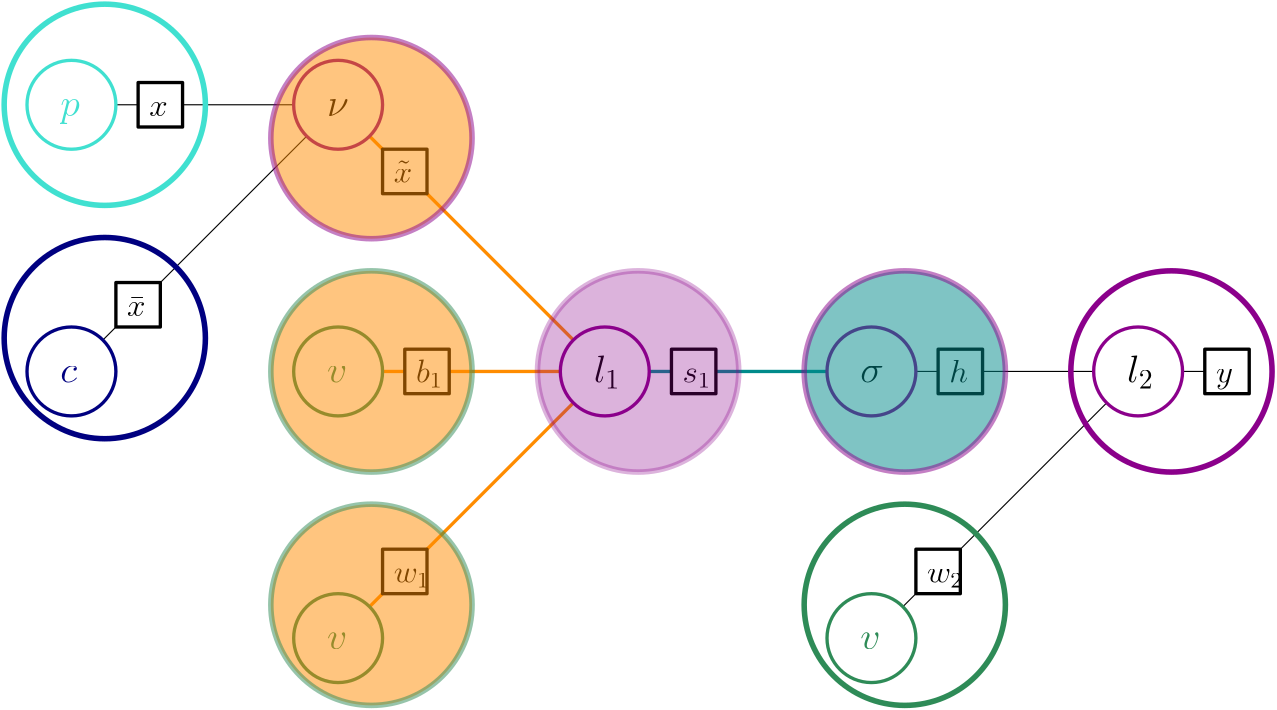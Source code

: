 <?xml version="1.0"?>
<!DOCTYPE ipe SYSTEM "ipe.dtd">
<ipe version="70206" creator="Ipe 7.2.7">
<info created="D:20180417110116" modified="D:20180417133225"/>
<ipestyle name="basic">
<symbol name="arrow/arc(spx)">
<path stroke="sym-stroke" fill="sym-stroke" pen="sym-pen">
0 0 m
-1 0.333 l
-1 -0.333 l
h
</path>
</symbol>
<symbol name="arrow/farc(spx)">
<path stroke="sym-stroke" fill="white" pen="sym-pen">
0 0 m
-1 0.333 l
-1 -0.333 l
h
</path>
</symbol>
<symbol name="arrow/ptarc(spx)">
<path stroke="sym-stroke" fill="sym-stroke" pen="sym-pen">
0 0 m
-1 0.333 l
-0.8 0 l
-1 -0.333 l
h
</path>
</symbol>
<symbol name="arrow/fptarc(spx)">
<path stroke="sym-stroke" fill="white" pen="sym-pen">
0 0 m
-1 0.333 l
-0.8 0 l
-1 -0.333 l
h
</path>
</symbol>
<symbol name="mark/circle(sx)" transformations="translations">
<path fill="sym-stroke">
0.6 0 0 0.6 0 0 e
0.4 0 0 0.4 0 0 e
</path>
</symbol>
<symbol name="mark/disk(sx)" transformations="translations">
<path fill="sym-stroke">
0.6 0 0 0.6 0 0 e
</path>
</symbol>
<symbol name="mark/fdisk(sfx)" transformations="translations">
<group>
<path fill="sym-fill">
0.5 0 0 0.5 0 0 e
</path>
<path fill="sym-stroke" fillrule="eofill">
0.6 0 0 0.6 0 0 e
0.4 0 0 0.4 0 0 e
</path>
</group>
</symbol>
<symbol name="mark/box(sx)" transformations="translations">
<path fill="sym-stroke" fillrule="eofill">
-0.6 -0.6 m
0.6 -0.6 l
0.6 0.6 l
-0.6 0.6 l
h
-0.4 -0.4 m
0.4 -0.4 l
0.4 0.4 l
-0.4 0.4 l
h
</path>
</symbol>
<symbol name="mark/square(sx)" transformations="translations">
<path fill="sym-stroke">
-0.6 -0.6 m
0.6 -0.6 l
0.6 0.6 l
-0.6 0.6 l
h
</path>
</symbol>
<symbol name="mark/fsquare(sfx)" transformations="translations">
<group>
<path fill="sym-fill">
-0.5 -0.5 m
0.5 -0.5 l
0.5 0.5 l
-0.5 0.5 l
h
</path>
<path fill="sym-stroke" fillrule="eofill">
-0.6 -0.6 m
0.6 -0.6 l
0.6 0.6 l
-0.6 0.6 l
h
-0.4 -0.4 m
0.4 -0.4 l
0.4 0.4 l
-0.4 0.4 l
h
</path>
</group>
</symbol>
<symbol name="mark/cross(sx)" transformations="translations">
<group>
<path fill="sym-stroke">
-0.43 -0.57 m
0.57 0.43 l
0.43 0.57 l
-0.57 -0.43 l
h
</path>
<path fill="sym-stroke">
-0.43 0.57 m
0.57 -0.43 l
0.43 -0.57 l
-0.57 0.43 l
h
</path>
</group>
</symbol>
<symbol name="arrow/fnormal(spx)">
<path stroke="sym-stroke" fill="white" pen="sym-pen">
0 0 m
-1 0.333 l
-1 -0.333 l
h
</path>
</symbol>
<symbol name="arrow/pointed(spx)">
<path stroke="sym-stroke" fill="sym-stroke" pen="sym-pen">
0 0 m
-1 0.333 l
-0.8 0 l
-1 -0.333 l
h
</path>
</symbol>
<symbol name="arrow/fpointed(spx)">
<path stroke="sym-stroke" fill="white" pen="sym-pen">
0 0 m
-1 0.333 l
-0.8 0 l
-1 -0.333 l
h
</path>
</symbol>
<symbol name="arrow/linear(spx)">
<path stroke="sym-stroke" pen="sym-pen">
-1 0.333 m
0 0 l
-1 -0.333 l
</path>
</symbol>
<symbol name="arrow/fdouble(spx)">
<path stroke="sym-stroke" fill="white" pen="sym-pen">
0 0 m
-1 0.333 l
-1 -0.333 l
h
-1 0 m
-2 0.333 l
-2 -0.333 l
h
</path>
</symbol>
<symbol name="arrow/double(spx)">
<path stroke="sym-stroke" fill="sym-stroke" pen="sym-pen">
0 0 m
-1 0.333 l
-1 -0.333 l
h
-1 0 m
-2 0.333 l
-2 -0.333 l
h
</path>
</symbol>
<pen name="heavier" value="0.8"/>
<pen name="fat" value="1.2"/>
<pen name="ultrafat" value="2"/>
<symbolsize name="large" value="5"/>
<symbolsize name="small" value="2"/>
<symbolsize name="tiny" value="1.1"/>
<arrowsize name="large" value="10"/>
<arrowsize name="small" value="5"/>
<arrowsize name="tiny" value="3"/>
<color name="red" value="1 0 0"/>
<color name="green" value="0 1 0"/>
<color name="blue" value="0 0 1"/>
<color name="yellow" value="1 1 0"/>
<color name="orange" value="1 0.647 0"/>
<color name="gold" value="1 0.843 0"/>
<color name="purple" value="0.627 0.125 0.941"/>
<color name="gray" value="0.745"/>
<color name="brown" value="0.647 0.165 0.165"/>
<color name="navy" value="0 0 0.502"/>
<color name="pink" value="1 0.753 0.796"/>
<color name="seagreen" value="0.18 0.545 0.341"/>
<color name="turquoise" value="0.251 0.878 0.816"/>
<color name="violet" value="0.933 0.51 0.933"/>
<color name="darkblue" value="0 0 0.545"/>
<color name="darkcyan" value="0 0.545 0.545"/>
<color name="darkgray" value="0.663"/>
<color name="darkgreen" value="0 0.392 0"/>
<color name="darkmagenta" value="0.545 0 0.545"/>
<color name="darkorange" value="1 0.549 0"/>
<color name="darkred" value="0.545 0 0"/>
<color name="lightblue" value="0.678 0.847 0.902"/>
<color name="lightcyan" value="0.878 1 1"/>
<color name="lightgray" value="0.827"/>
<color name="lightgreen" value="0.565 0.933 0.565"/>
<color name="lightyellow" value="1 1 0.878"/>
<dashstyle name="dashed" value="[4] 0"/>
<dashstyle name="dotted" value="[1 3] 0"/>
<dashstyle name="dash dotted" value="[4 2 1 2] 0"/>
<dashstyle name="dash dot dotted" value="[4 2 1 2 1 2] 0"/>
<textsize name="large" value="\large"/>
<textsize name="Large" value="\Large"/>
<textsize name="LARGE" value="\LARGE"/>
<textsize name="huge" value="\huge"/>
<textsize name="Huge" value="\Huge"/>
<textsize name="small" value="\small"/>
<textsize name="footnote" value="\footnotesize"/>
<textsize name="tiny" value="\tiny"/>
<textstyle name="center" begin="\begin{center}" end="\end{center}"/>
<textstyle name="itemize" begin="\begin{itemize}" end="\end{itemize}"/>
<textstyle name="item" begin="\begin{itemize}\item{}" end="\end{itemize}"/>
<gridsize name="4 pts" value="4"/>
<gridsize name="8 pts (~3 mm)" value="8"/>
<gridsize name="16 pts (~6 mm)" value="16"/>
<gridsize name="32 pts (~12 mm)" value="32"/>
<gridsize name="10 pts (~3.5 mm)" value="10"/>
<gridsize name="20 pts (~7 mm)" value="20"/>
<gridsize name="14 pts (~5 mm)" value="14"/>
<gridsize name="28 pts (~10 mm)" value="28"/>
<gridsize name="56 pts (~20 mm)" value="56"/>
<anglesize name="90 deg" value="90"/>
<anglesize name="60 deg" value="60"/>
<anglesize name="45 deg" value="45"/>
<anglesize name="30 deg" value="30"/>
<anglesize name="22.5 deg" value="22.5"/>
<opacity name="10%" value="0.1"/>
<opacity name="30%" value="0.3"/>
<opacity name="50%" value="0.5"/>
<opacity name="75%" value="0.75"/>
<tiling name="falling" angle="-60" step="4" width="1"/>
<tiling name="rising" angle="30" step="4" width="1"/>
</ipestyle>
<page>
<layer name="alpha"/>
<view layers="alpha" active="alpha"/>
<path layer="alpha" stroke="black">
64 736 m
160 736 l
</path>
<path stroke="darkorange" pen="fat">
160 736 m
256 640 l
</path>
<path stroke="darkorange" pen="fat">
160 640 m
256 640 l
</path>
<path stroke="darkorange" pen="fat">
160 544 m
256 640 l
</path>
<path stroke="darkcyan" pen="fat">
256 640 m
352 640 l
</path>
<path stroke="black">
352 640 m
448 640 l
</path>
<path stroke="black" fill="white" pen="fat">
88 744 m
88 728 l
104 728 l
104 744 l
h
</path>
<path stroke="turquoise" fill="white" pen="fat">
16 0 0 16 64 736 e
</path>
<path matrix="1 0 0 1 192 -96" stroke="darkmagenta" fill="white" pen="fat">
16 0 0 16 64 736 e
</path>
<path matrix="1 0 0 1 96 -96" stroke="seagreen" fill="white" pen="fat">
16 0 0 16 64 736 e
</path>
<path matrix="1 0 0 1 96 -192" stroke="seagreen" fill="white" pen="fat">
16 0 0 16 64 736 e
</path>
<path matrix="1 0 0 1 288 -96" stroke="darkmagenta" fill="white" pen="fat">
16 0 0 16 64 736 e
</path>
<path matrix="1 0 0 1 88 -24" stroke="black" fill="white" pen="fat">
88 744 m
88 728 l
104 728 l
104 744 l
h
</path>
<path matrix="1 0 0 1 96 -96" stroke="black" fill="white" pen="fat">
88 744 m
88 728 l
104 728 l
104 744 l
h
</path>
<path matrix="1 0 0 1 192 -96" stroke="black" fill="white" pen="fat">
88 744 m
88 728 l
104 728 l
104 744 l
h
</path>
<path matrix="1 0 0 1 288 -96" stroke="black" fill="white" pen="fat">
88 744 m
88 728 l
104 728 l
104 744 l
h
</path>
<path matrix="1 0 0 1 88 -168" stroke="black" fill="white" pen="fat">
88 744 m
88 728 l
104 728 l
104 744 l
h
</path>
<path stroke="black">
352 544 m
448 640 l
</path>
<path matrix="1 0 0 1 288 -192" stroke="seagreen" fill="white" pen="fat">
16 0 0 16 64 736 e
</path>
<path matrix="1 0 0 1 280 -168" stroke="black" fill="white" pen="fat">
88 744 m
88 728 l
104 728 l
104 744 l
h
</path>
<path stroke="black">
448 640 m
480 640 l
</path>
<path matrix="1 0 0 1 384 -96" stroke="darkmagenta" fill="white" pen="fat">
16 0 0 16 64 736 e
</path>
<path matrix="1 0 0 1 384 -96" stroke="black" fill="white" pen="fat">
88 744 m
88 728 l
104 728 l
104 744 l
h
</path>
<text transformations="translations" pos="252 636" stroke="black" type="label" width="9.664" height="9.965" depth="2.15" valign="baseline" size="Large" style="math">l_1</text>
<text matrix="1 0 0 1 -4 0" transformations="translations" pos="352 636" stroke="black" type="label" width="8.499" height="6.177" depth="0" valign="baseline" size="Large" style="math">\sigma</text>
<text transformations="translations" pos="444 636" stroke="black" type="label" width="9.664" height="9.965" depth="2.15" valign="baseline" size="Large" style="math">l_2</text>
<text transformations="translations" pos="156 540" stroke="seagreen" type="label" width="7.306" height="6.177" depth="0" valign="baseline" size="Large" style="math">v</text>
<text matrix="1 0 0 1 0 96" transformations="translations" pos="156 540" stroke="seagreen" type="label" width="7.306" height="6.177" depth="0" valign="baseline" size="Large" style="math">v</text>
<text matrix="1 0 0 1 192 0" transformations="translations" pos="156 540" stroke="seagreen" type="label" width="7.306" height="6.177" depth="0" valign="baseline" size="Large" style="math">v</text>
<text transformations="translations" pos="60 732" stroke="turquoise" type="label" width="7.05" height="6.176" depth="2.79" valign="baseline" size="Large" style="math">p</text>
<text transformations="translations" pos="92 732" stroke="black" type="label" width="6.652" height="5.147" depth="0" valign="baseline" size="large" style="math">x</text>
<text transformations="translations" pos="188 636" stroke="black" type="label" width="9.709" height="8.305" depth="1.79" valign="baseline" size="large" style="math">b_1</text>
<text matrix="1 0 0 1 0 -4" transformations="translations" pos="180 568" stroke="black" type="label" width="13.1" height="5.151" depth="1.79" valign="baseline" size="large" style="math">w_1</text>
<text transformations="translations" pos="284 636" stroke="black" type="label" width="10.246" height="5.151" depth="1.79" valign="baseline" size="large" style="math">s_1</text>
<text transformations="translations" pos="380 636" stroke="black" type="label" width="6.739" height="8.302" depth="0" valign="baseline" size="large" style="math">h</text>
<text transformations="translations" pos="372 564" stroke="black" type="label" width="13.1" height="5.151" depth="1.79" valign="baseline" size="large" style="math">w_2</text>
<text transformations="translations" pos="476 636" stroke="black" type="label" width="6.137" height="5.152" depth="2.32" valign="baseline" size="large" style="math">y</text>
<path stroke="black">
64 640 m
160 736 l
</path>
<path matrix="1 0 0 1 96 0" stroke="darkmagenta" fill="white" pen="fat">
16 0 0 16 64 736 e
</path>
<text transformations="translations" pos="156 732" stroke="black" type="label" width="7.846" height="6.177" depth="0" valign="baseline" size="Large" style="math">\nu</text>
<path matrix="1 0 0 1 0 -96" stroke="navy" fill="white" pen="fat">
16 0 0 16 64 736 e
</path>
<path matrix="1 0 0 1 -8 -72" stroke="black" fill="white" pen="fat">
88 744 m
88 728 l
104 728 l
104 744 l
h
</path>
<text matrix="1 0 0 1 -96 -48" transformations="translations" pos="180 708" stroke="black" type="label" width="6.652" height="6.752" depth="0" valign="baseline" size="large" style="math">\bar{x}</text>
<text matrix="1 0 0 1 0 -96" transformations="translations" pos="60 732" stroke="navy" type="label" width="6.046" height="6.177" depth="0" valign="baseline" size="Large" style="math">c</text>
<text transformations="translations" pos="180 708" stroke="black" type="label" width="6.652" height="7.935" depth="0" valign="baseline" size="large" style="math">\tilde{x}</text>
<path stroke="darkmagenta" fill="darkorange" pen="ultrafat" opacity="50%">
36.2215 0 0 36.2215 172 724 e
</path>
<path matrix="1 0 0 1 96 -84" stroke="darkmagenta" fill="darkmagenta" pen="ultrafat" opacity="30%">
36.2215 0 0 36.2215 172 724 e
</path>
<path matrix="1 0 0 1 192 -84" stroke="darkmagenta" fill="darkcyan" pen="ultrafat" opacity="50%">
36.2215 0 0 36.2215 172 724 e
</path>
<path matrix="1 0 0 1 288 -84" stroke="darkmagenta" pen="ultrafat">
36.2215 0 0 36.2215 172 724 e
</path>
<path matrix="1 0 0 1 192 -168" stroke="seagreen" pen="ultrafat">
36.2215 0 0 36.2215 172 724 e
</path>
<path matrix="1 0 0 1 0 -168" stroke="seagreen" fill="darkorange" pen="ultrafat" opacity="50%">
36.2215 0 0 36.2215 172 724 e
</path>
<path matrix="1 0 0 1 0 -84" stroke="seagreen" fill="darkorange" pen="ultrafat" opacity="50%">
36.2215 0 0 36.2215 172 724 e
</path>
<path matrix="1 0 0 1 -96 -72" stroke="navy" pen="ultrafat">
36.2215 0 0 36.2215 172 724 e
</path>
<path matrix="1 0 0 1 -96 12" stroke="turquoise" pen="ultrafat">
36.2215 0 0 36.2215 172 724 e
</path>
</page>
</ipe>

